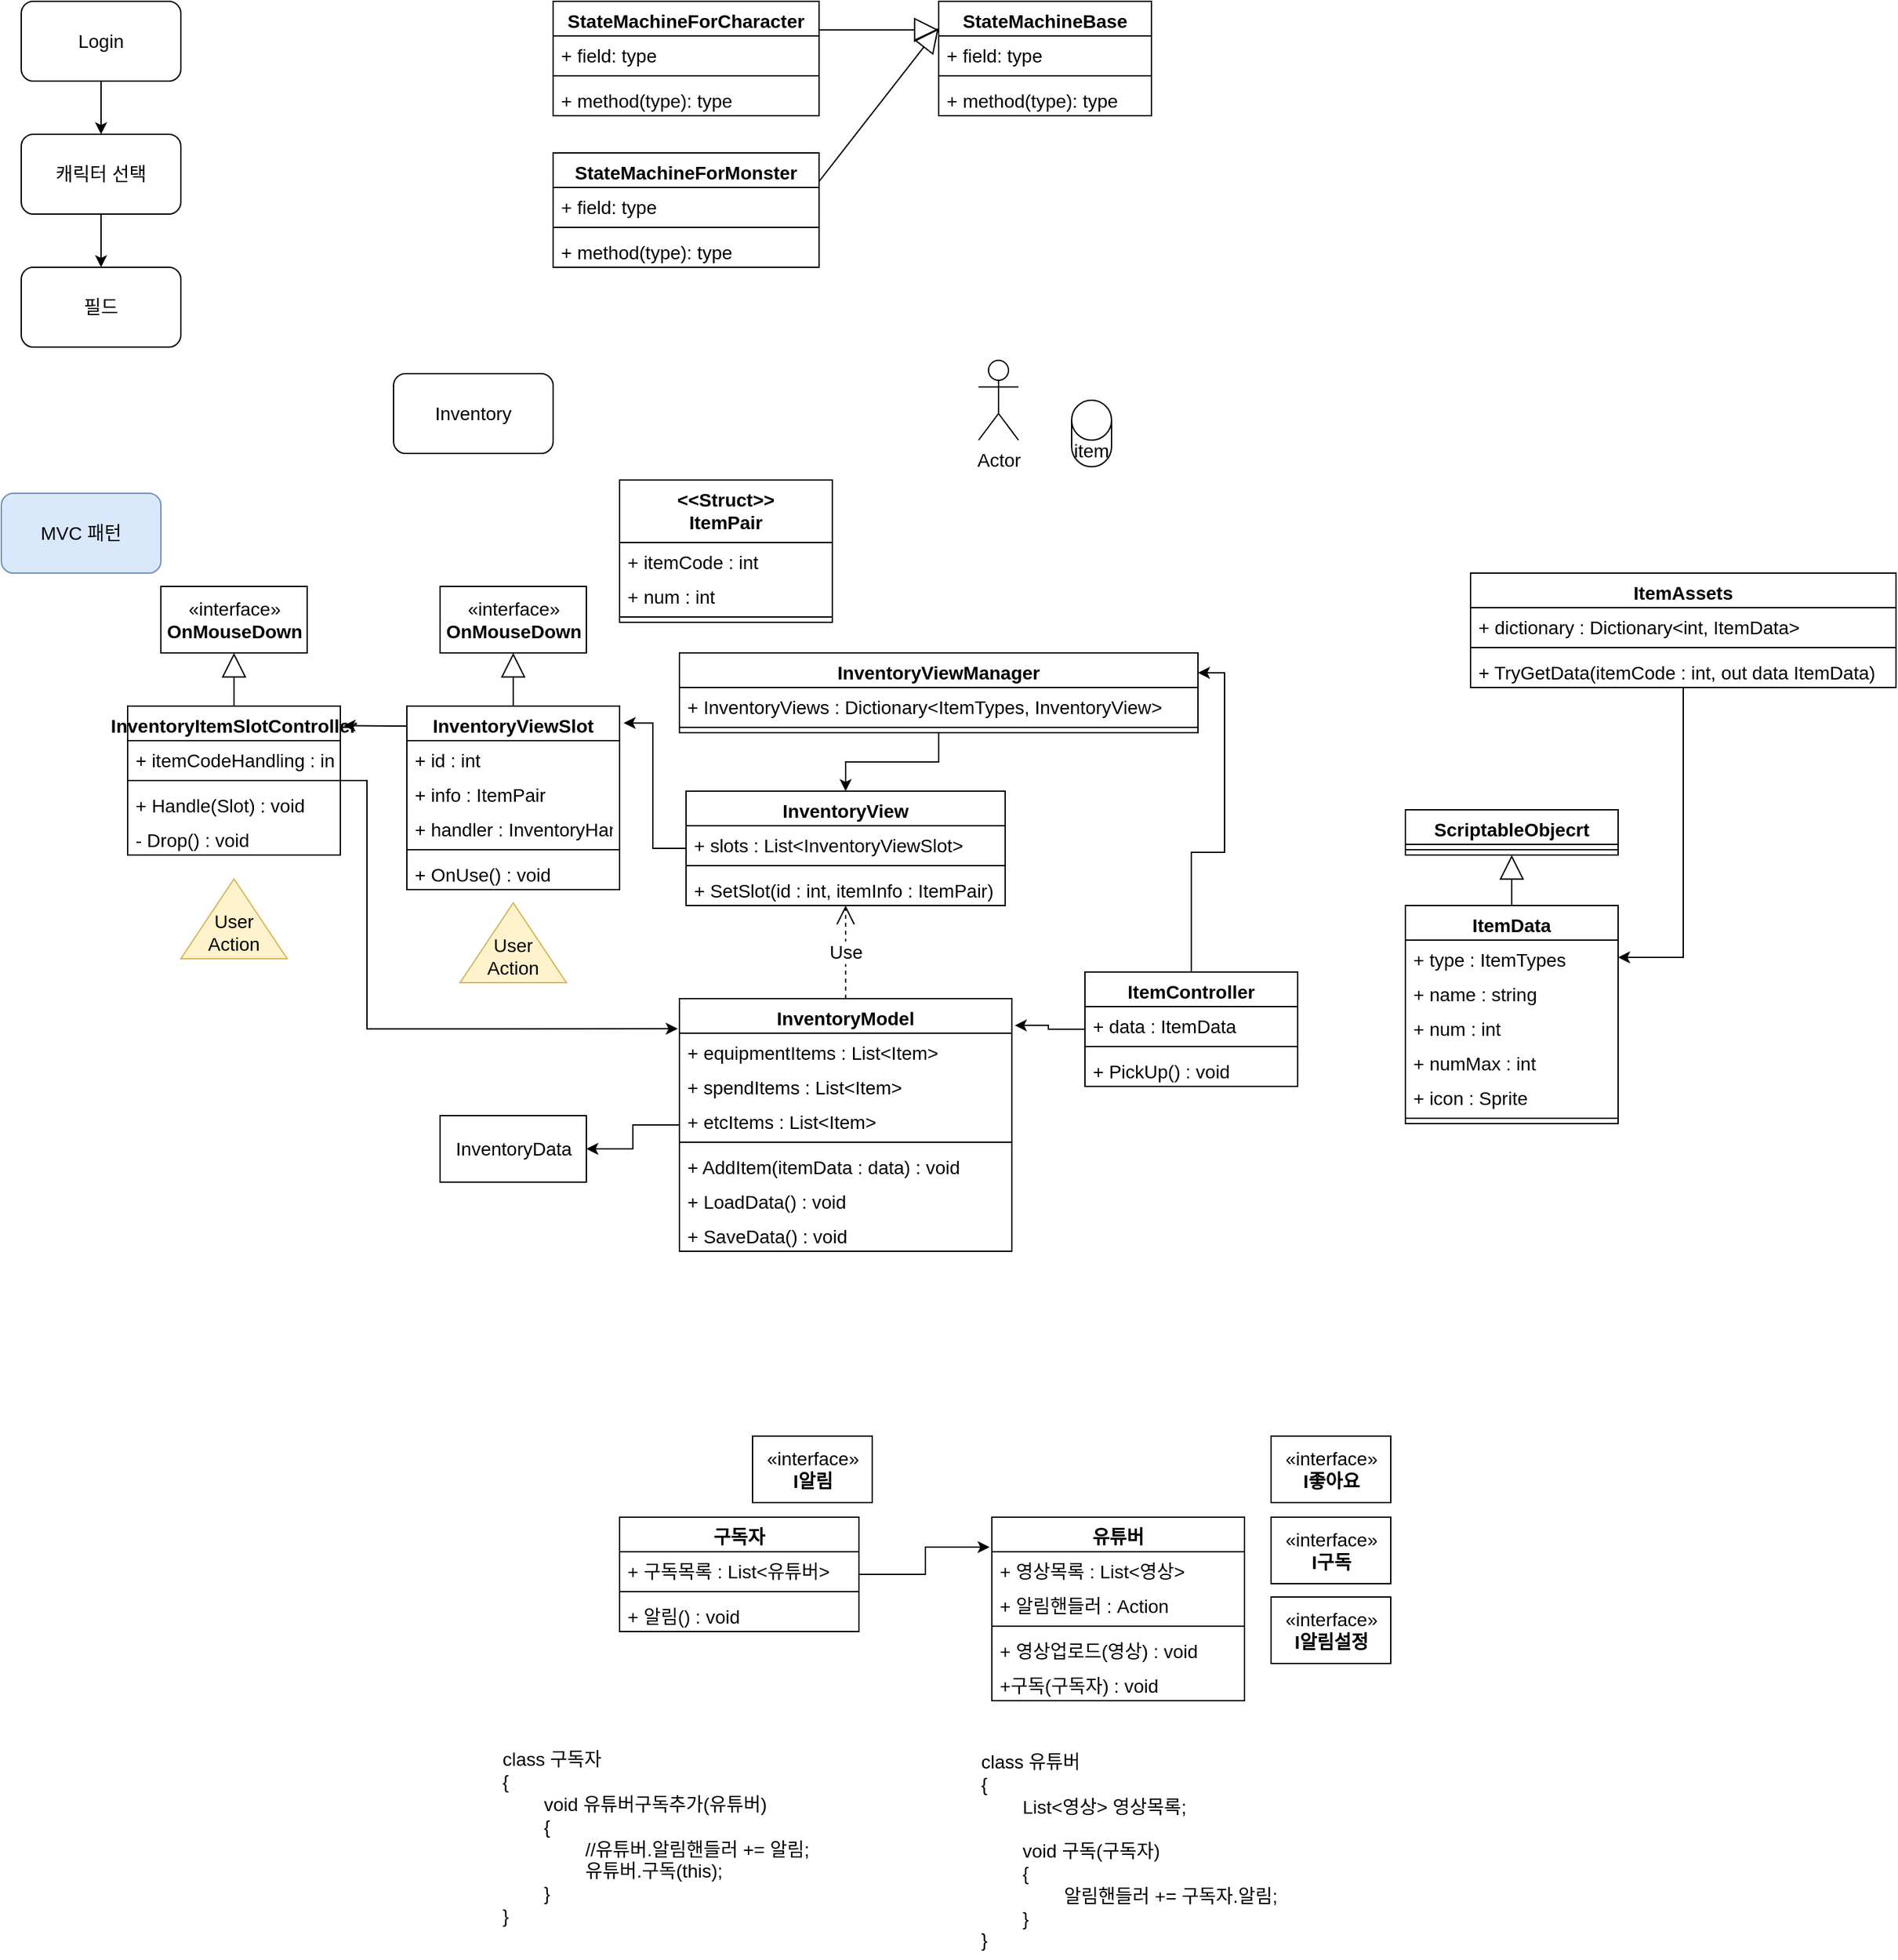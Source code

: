 <mxfile version="20.5.3" type="device"><diagram id="C5RBs43oDa-KdzZeNtuy" name="Page-1"><mxGraphModel dx="1038" dy="579" grid="1" gridSize="10" guides="1" tooltips="1" connect="1" arrows="1" fold="1" page="1" pageScale="1" pageWidth="827" pageHeight="1169" math="0" shadow="0"><root><mxCell id="WIyWlLk6GJQsqaUBKTNV-0"/><mxCell id="WIyWlLk6GJQsqaUBKTNV-1" parent="WIyWlLk6GJQsqaUBKTNV-0"/><mxCell id="Db7JJZ5rC0_he0zknOGw-0" value="StateMachineBase" style="swimlane;fontStyle=1;align=center;verticalAlign=top;childLayout=stackLayout;horizontal=1;startSize=26;horizontalStack=0;resizeParent=1;resizeParentMax=0;resizeLast=0;collapsible=1;marginBottom=0;fontSize=14;" vertex="1" parent="WIyWlLk6GJQsqaUBKTNV-1"><mxGeometry x="730" y="40" width="160" height="86" as="geometry"/></mxCell><mxCell id="Db7JJZ5rC0_he0zknOGw-1" value="+ field: type" style="text;strokeColor=none;fillColor=none;align=left;verticalAlign=top;spacingLeft=4;spacingRight=4;overflow=hidden;rotatable=0;points=[[0,0.5],[1,0.5]];portConstraint=eastwest;fontSize=14;" vertex="1" parent="Db7JJZ5rC0_he0zknOGw-0"><mxGeometry y="26" width="160" height="26" as="geometry"/></mxCell><mxCell id="Db7JJZ5rC0_he0zknOGw-2" value="" style="line;strokeWidth=1;fillColor=none;align=left;verticalAlign=middle;spacingTop=-1;spacingLeft=3;spacingRight=3;rotatable=0;labelPosition=right;points=[];portConstraint=eastwest;strokeColor=inherit;" vertex="1" parent="Db7JJZ5rC0_he0zknOGw-0"><mxGeometry y="52" width="160" height="8" as="geometry"/></mxCell><mxCell id="Db7JJZ5rC0_he0zknOGw-3" value="+ method(type): type" style="text;strokeColor=none;fillColor=none;align=left;verticalAlign=top;spacingLeft=4;spacingRight=4;overflow=hidden;rotatable=0;points=[[0,0.5],[1,0.5]];portConstraint=eastwest;fontSize=14;" vertex="1" parent="Db7JJZ5rC0_he0zknOGw-0"><mxGeometry y="60" width="160" height="26" as="geometry"/></mxCell><mxCell id="Db7JJZ5rC0_he0zknOGw-6" style="edgeStyle=orthogonalEdgeStyle;rounded=0;orthogonalLoop=1;jettySize=auto;html=1;fontSize=14;" edge="1" parent="WIyWlLk6GJQsqaUBKTNV-1" source="Db7JJZ5rC0_he0zknOGw-4" target="Db7JJZ5rC0_he0zknOGw-5"><mxGeometry relative="1" as="geometry"/></mxCell><mxCell id="Db7JJZ5rC0_he0zknOGw-4" value="Login" style="rounded=1;whiteSpace=wrap;html=1;fontSize=14;" vertex="1" parent="WIyWlLk6GJQsqaUBKTNV-1"><mxGeometry x="40" y="40" width="120" height="60" as="geometry"/></mxCell><mxCell id="Db7JJZ5rC0_he0zknOGw-8" style="edgeStyle=orthogonalEdgeStyle;rounded=0;orthogonalLoop=1;jettySize=auto;html=1;fontSize=14;" edge="1" parent="WIyWlLk6GJQsqaUBKTNV-1" source="Db7JJZ5rC0_he0zknOGw-5" target="Db7JJZ5rC0_he0zknOGw-7"><mxGeometry relative="1" as="geometry"/></mxCell><mxCell id="Db7JJZ5rC0_he0zknOGw-5" value="캐릭터 선택" style="rounded=1;whiteSpace=wrap;html=1;fontSize=14;" vertex="1" parent="WIyWlLk6GJQsqaUBKTNV-1"><mxGeometry x="40" y="140" width="120" height="60" as="geometry"/></mxCell><mxCell id="Db7JJZ5rC0_he0zknOGw-7" value="필드" style="rounded=1;whiteSpace=wrap;html=1;fontSize=14;" vertex="1" parent="WIyWlLk6GJQsqaUBKTNV-1"><mxGeometry x="40" y="240" width="120" height="60" as="geometry"/></mxCell><mxCell id="Db7JJZ5rC0_he0zknOGw-11" value="StateMachineForCharacter" style="swimlane;fontStyle=1;align=center;verticalAlign=top;childLayout=stackLayout;horizontal=1;startSize=26;horizontalStack=0;resizeParent=1;resizeParentMax=0;resizeLast=0;collapsible=1;marginBottom=0;fontSize=14;" vertex="1" parent="WIyWlLk6GJQsqaUBKTNV-1"><mxGeometry x="440" y="40" width="200" height="86" as="geometry"/></mxCell><mxCell id="Db7JJZ5rC0_he0zknOGw-12" value="+ field: type" style="text;strokeColor=none;fillColor=none;align=left;verticalAlign=top;spacingLeft=4;spacingRight=4;overflow=hidden;rotatable=0;points=[[0,0.5],[1,0.5]];portConstraint=eastwest;fontSize=14;" vertex="1" parent="Db7JJZ5rC0_he0zknOGw-11"><mxGeometry y="26" width="200" height="26" as="geometry"/></mxCell><mxCell id="Db7JJZ5rC0_he0zknOGw-13" value="" style="line;strokeWidth=1;fillColor=none;align=left;verticalAlign=middle;spacingTop=-1;spacingLeft=3;spacingRight=3;rotatable=0;labelPosition=right;points=[];portConstraint=eastwest;strokeColor=inherit;" vertex="1" parent="Db7JJZ5rC0_he0zknOGw-11"><mxGeometry y="52" width="200" height="8" as="geometry"/></mxCell><mxCell id="Db7JJZ5rC0_he0zknOGw-14" value="+ method(type): type" style="text;strokeColor=none;fillColor=none;align=left;verticalAlign=top;spacingLeft=4;spacingRight=4;overflow=hidden;rotatable=0;points=[[0,0.5],[1,0.5]];portConstraint=eastwest;fontSize=14;" vertex="1" parent="Db7JJZ5rC0_he0zknOGw-11"><mxGeometry y="60" width="200" height="26" as="geometry"/></mxCell><mxCell id="Db7JJZ5rC0_he0zknOGw-15" value="StateMachineForMonster" style="swimlane;fontStyle=1;align=center;verticalAlign=top;childLayout=stackLayout;horizontal=1;startSize=26;horizontalStack=0;resizeParent=1;resizeParentMax=0;resizeLast=0;collapsible=1;marginBottom=0;fontSize=14;" vertex="1" parent="WIyWlLk6GJQsqaUBKTNV-1"><mxGeometry x="440" y="154" width="200" height="86" as="geometry"/></mxCell><mxCell id="Db7JJZ5rC0_he0zknOGw-16" value="+ field: type" style="text;strokeColor=none;fillColor=none;align=left;verticalAlign=top;spacingLeft=4;spacingRight=4;overflow=hidden;rotatable=0;points=[[0,0.5],[1,0.5]];portConstraint=eastwest;fontSize=14;" vertex="1" parent="Db7JJZ5rC0_he0zknOGw-15"><mxGeometry y="26" width="200" height="26" as="geometry"/></mxCell><mxCell id="Db7JJZ5rC0_he0zknOGw-17" value="" style="line;strokeWidth=1;fillColor=none;align=left;verticalAlign=middle;spacingTop=-1;spacingLeft=3;spacingRight=3;rotatable=0;labelPosition=right;points=[];portConstraint=eastwest;strokeColor=inherit;" vertex="1" parent="Db7JJZ5rC0_he0zknOGw-15"><mxGeometry y="52" width="200" height="8" as="geometry"/></mxCell><mxCell id="Db7JJZ5rC0_he0zknOGw-18" value="+ method(type): type" style="text;strokeColor=none;fillColor=none;align=left;verticalAlign=top;spacingLeft=4;spacingRight=4;overflow=hidden;rotatable=0;points=[[0,0.5],[1,0.5]];portConstraint=eastwest;fontSize=14;" vertex="1" parent="Db7JJZ5rC0_he0zknOGw-15"><mxGeometry y="60" width="200" height="26" as="geometry"/></mxCell><mxCell id="Db7JJZ5rC0_he0zknOGw-19" value="" style="endArrow=block;endSize=16;endFill=0;html=1;rounded=0;fontSize=14;entryX=0;entryY=0.25;entryDx=0;entryDy=0;exitX=1;exitY=0.25;exitDx=0;exitDy=0;" edge="1" parent="WIyWlLk6GJQsqaUBKTNV-1" source="Db7JJZ5rC0_he0zknOGw-11" target="Db7JJZ5rC0_he0zknOGw-0"><mxGeometry width="160" relative="1" as="geometry"><mxPoint x="510" y="190" as="sourcePoint"/><mxPoint x="670" y="190" as="targetPoint"/></mxGeometry></mxCell><mxCell id="Db7JJZ5rC0_he0zknOGw-20" value="" style="endArrow=block;endSize=16;endFill=0;html=1;rounded=0;fontSize=14;exitX=1;exitY=0.25;exitDx=0;exitDy=0;" edge="1" parent="WIyWlLk6GJQsqaUBKTNV-1" source="Db7JJZ5rC0_he0zknOGw-15"><mxGeometry width="160" relative="1" as="geometry"><mxPoint x="650" y="71.5" as="sourcePoint"/><mxPoint x="730" y="60" as="targetPoint"/></mxGeometry></mxCell><mxCell id="Db7JJZ5rC0_he0zknOGw-51" style="edgeStyle=orthogonalEdgeStyle;rounded=0;orthogonalLoop=1;jettySize=auto;html=1;entryX=1.009;entryY=0.106;entryDx=0;entryDy=0;entryPerimeter=0;fontSize=14;" edge="1" parent="WIyWlLk6GJQsqaUBKTNV-1" source="Db7JJZ5rC0_he0zknOGw-21" target="Db7JJZ5rC0_he0zknOGw-26"><mxGeometry relative="1" as="geometry"/></mxCell><mxCell id="Db7JJZ5rC0_he0zknOGw-121" style="edgeStyle=orthogonalEdgeStyle;rounded=0;orthogonalLoop=1;jettySize=auto;html=1;entryX=1;entryY=0.25;entryDx=0;entryDy=0;fontSize=14;" edge="1" parent="WIyWlLk6GJQsqaUBKTNV-1" source="Db7JJZ5rC0_he0zknOGw-21" target="Db7JJZ5rC0_he0zknOGw-117"><mxGeometry relative="1" as="geometry"/></mxCell><mxCell id="Db7JJZ5rC0_he0zknOGw-21" value="ItemController" style="swimlane;fontStyle=1;align=center;verticalAlign=top;childLayout=stackLayout;horizontal=1;startSize=26;horizontalStack=0;resizeParent=1;resizeParentMax=0;resizeLast=0;collapsible=1;marginBottom=0;fontSize=14;" vertex="1" parent="WIyWlLk6GJQsqaUBKTNV-1"><mxGeometry x="840" y="770" width="160" height="86" as="geometry"/></mxCell><mxCell id="Db7JJZ5rC0_he0zknOGw-101" value="+ data : ItemData" style="text;strokeColor=none;fillColor=none;align=left;verticalAlign=top;spacingLeft=4;spacingRight=4;overflow=hidden;rotatable=0;points=[[0,0.5],[1,0.5]];portConstraint=eastwest;fontSize=14;" vertex="1" parent="Db7JJZ5rC0_he0zknOGw-21"><mxGeometry y="26" width="160" height="26" as="geometry"/></mxCell><mxCell id="Db7JJZ5rC0_he0zknOGw-23" value="" style="line;strokeWidth=1;fillColor=none;align=left;verticalAlign=middle;spacingTop=-1;spacingLeft=3;spacingRight=3;rotatable=0;labelPosition=right;points=[];portConstraint=eastwest;strokeColor=inherit;" vertex="1" parent="Db7JJZ5rC0_he0zknOGw-21"><mxGeometry y="52" width="160" height="8" as="geometry"/></mxCell><mxCell id="Db7JJZ5rC0_he0zknOGw-24" value="+ PickUp() : void" style="text;strokeColor=none;fillColor=none;align=left;verticalAlign=top;spacingLeft=4;spacingRight=4;overflow=hidden;rotatable=0;points=[[0,0.5],[1,0.5]];portConstraint=eastwest;fontSize=14;" vertex="1" parent="Db7JJZ5rC0_he0zknOGw-21"><mxGeometry y="60" width="160" height="26" as="geometry"/></mxCell><mxCell id="Db7JJZ5rC0_he0zknOGw-25" value="Inventory" style="rounded=1;whiteSpace=wrap;html=1;fontSize=14;" vertex="1" parent="WIyWlLk6GJQsqaUBKTNV-1"><mxGeometry x="320" y="320" width="120" height="60" as="geometry"/></mxCell><mxCell id="Db7JJZ5rC0_he0zknOGw-68" style="edgeStyle=orthogonalEdgeStyle;rounded=0;orthogonalLoop=1;jettySize=auto;html=1;entryX=1;entryY=0.5;entryDx=0;entryDy=0;fontSize=14;" edge="1" parent="WIyWlLk6GJQsqaUBKTNV-1" source="Db7JJZ5rC0_he0zknOGw-26" target="Db7JJZ5rC0_he0zknOGw-65"><mxGeometry relative="1" as="geometry"/></mxCell><mxCell id="Db7JJZ5rC0_he0zknOGw-26" value="InventoryModel" style="swimlane;fontStyle=1;align=center;verticalAlign=top;childLayout=stackLayout;horizontal=1;startSize=26;horizontalStack=0;resizeParent=1;resizeParentMax=0;resizeLast=0;collapsible=1;marginBottom=0;fontSize=14;" vertex="1" parent="WIyWlLk6GJQsqaUBKTNV-1"><mxGeometry x="535" y="790" width="250" height="190" as="geometry"/></mxCell><mxCell id="Db7JJZ5rC0_he0zknOGw-48" value="+ equipmentItems : List&lt;Item&gt;" style="text;strokeColor=none;fillColor=none;align=left;verticalAlign=top;spacingLeft=4;spacingRight=4;overflow=hidden;rotatable=0;points=[[0,0.5],[1,0.5]];portConstraint=eastwest;fontSize=14;" vertex="1" parent="Db7JJZ5rC0_he0zknOGw-26"><mxGeometry y="26" width="250" height="26" as="geometry"/></mxCell><mxCell id="Db7JJZ5rC0_he0zknOGw-49" value="+ spendItems : List&lt;Item&gt;" style="text;strokeColor=none;fillColor=none;align=left;verticalAlign=top;spacingLeft=4;spacingRight=4;overflow=hidden;rotatable=0;points=[[0,0.5],[1,0.5]];portConstraint=eastwest;fontSize=14;" vertex="1" parent="Db7JJZ5rC0_he0zknOGw-26"><mxGeometry y="52" width="250" height="26" as="geometry"/></mxCell><mxCell id="Db7JJZ5rC0_he0zknOGw-50" value="+ etcItems : List&lt;Item&gt;" style="text;strokeColor=none;fillColor=none;align=left;verticalAlign=top;spacingLeft=4;spacingRight=4;overflow=hidden;rotatable=0;points=[[0,0.5],[1,0.5]];portConstraint=eastwest;fontSize=14;" vertex="1" parent="Db7JJZ5rC0_he0zknOGw-26"><mxGeometry y="78" width="250" height="26" as="geometry"/></mxCell><mxCell id="Db7JJZ5rC0_he0zknOGw-28" value="" style="line;strokeWidth=1;fillColor=none;align=left;verticalAlign=middle;spacingTop=-1;spacingLeft=3;spacingRight=3;rotatable=0;labelPosition=right;points=[];portConstraint=eastwest;strokeColor=inherit;" vertex="1" parent="Db7JJZ5rC0_he0zknOGw-26"><mxGeometry y="104" width="250" height="8" as="geometry"/></mxCell><mxCell id="Db7JJZ5rC0_he0zknOGw-29" value="+ AddItem(itemData : data) : void" style="text;strokeColor=none;fillColor=none;align=left;verticalAlign=top;spacingLeft=4;spacingRight=4;overflow=hidden;rotatable=0;points=[[0,0.5],[1,0.5]];portConstraint=eastwest;fontSize=14;" vertex="1" parent="Db7JJZ5rC0_he0zknOGw-26"><mxGeometry y="112" width="250" height="26" as="geometry"/></mxCell><mxCell id="Db7JJZ5rC0_he0zknOGw-66" value="+ LoadData() : void" style="text;strokeColor=none;fillColor=none;align=left;verticalAlign=top;spacingLeft=4;spacingRight=4;overflow=hidden;rotatable=0;points=[[0,0.5],[1,0.5]];portConstraint=eastwest;fontSize=14;" vertex="1" parent="Db7JJZ5rC0_he0zknOGw-26"><mxGeometry y="138" width="250" height="26" as="geometry"/></mxCell><mxCell id="Db7JJZ5rC0_he0zknOGw-67" value="+ SaveData() : void" style="text;strokeColor=none;fillColor=none;align=left;verticalAlign=top;spacingLeft=4;spacingRight=4;overflow=hidden;rotatable=0;points=[[0,0.5],[1,0.5]];portConstraint=eastwest;fontSize=14;" vertex="1" parent="Db7JJZ5rC0_he0zknOGw-26"><mxGeometry y="164" width="250" height="26" as="geometry"/></mxCell><mxCell id="Db7JJZ5rC0_he0zknOGw-39" value="Actor" style="shape=umlActor;verticalLabelPosition=bottom;verticalAlign=top;html=1;outlineConnect=0;fontSize=14;" vertex="1" parent="WIyWlLk6GJQsqaUBKTNV-1"><mxGeometry x="760" y="310" width="30" height="60" as="geometry"/></mxCell><mxCell id="Db7JJZ5rC0_he0zknOGw-40" value="item" style="shape=cylinder3;whiteSpace=wrap;html=1;boundedLbl=1;backgroundOutline=1;size=15;fontSize=14;" vertex="1" parent="WIyWlLk6GJQsqaUBKTNV-1"><mxGeometry x="830" y="340" width="30" height="50" as="geometry"/></mxCell><mxCell id="Db7JJZ5rC0_he0zknOGw-115" style="edgeStyle=orthogonalEdgeStyle;rounded=0;orthogonalLoop=1;jettySize=auto;html=1;entryX=1.019;entryY=0.092;entryDx=0;entryDy=0;entryPerimeter=0;fontSize=14;" edge="1" parent="WIyWlLk6GJQsqaUBKTNV-1" source="Db7JJZ5rC0_he0zknOGw-41" target="Db7JJZ5rC0_he0zknOGw-55"><mxGeometry relative="1" as="geometry"/></mxCell><mxCell id="Db7JJZ5rC0_he0zknOGw-41" value="InventoryView" style="swimlane;fontStyle=1;align=center;verticalAlign=top;childLayout=stackLayout;horizontal=1;startSize=26;horizontalStack=0;resizeParent=1;resizeParentMax=0;resizeLast=0;collapsible=1;marginBottom=0;fontSize=14;" vertex="1" parent="WIyWlLk6GJQsqaUBKTNV-1"><mxGeometry x="540" y="634" width="240" height="86" as="geometry"/></mxCell><mxCell id="Db7JJZ5rC0_he0zknOGw-42" value="+ slots : List&lt;InventoryViewSlot&gt;" style="text;strokeColor=none;fillColor=none;align=left;verticalAlign=top;spacingLeft=4;spacingRight=4;overflow=hidden;rotatable=0;points=[[0,0.5],[1,0.5]];portConstraint=eastwest;fontSize=14;" vertex="1" parent="Db7JJZ5rC0_he0zknOGw-41"><mxGeometry y="26" width="240" height="26" as="geometry"/></mxCell><mxCell id="Db7JJZ5rC0_he0zknOGw-43" value="" style="line;strokeWidth=1;fillColor=none;align=left;verticalAlign=middle;spacingTop=-1;spacingLeft=3;spacingRight=3;rotatable=0;labelPosition=right;points=[];portConstraint=eastwest;strokeColor=inherit;" vertex="1" parent="Db7JJZ5rC0_he0zknOGw-41"><mxGeometry y="52" width="240" height="8" as="geometry"/></mxCell><mxCell id="Db7JJZ5rC0_he0zknOGw-44" value="+ SetSlot(id : int, itemInfo : ItemPair) : void" style="text;strokeColor=none;fillColor=none;align=left;verticalAlign=top;spacingLeft=4;spacingRight=4;overflow=hidden;rotatable=0;points=[[0,0.5],[1,0.5]];portConstraint=eastwest;fontSize=14;" vertex="1" parent="Db7JJZ5rC0_he0zknOGw-41"><mxGeometry y="60" width="240" height="26" as="geometry"/></mxCell><mxCell id="Db7JJZ5rC0_he0zknOGw-54" value="Use" style="endArrow=open;endSize=12;dashed=1;html=1;rounded=0;fontSize=14;exitX=0.5;exitY=0;exitDx=0;exitDy=0;" edge="1" parent="WIyWlLk6GJQsqaUBKTNV-1" source="Db7JJZ5rC0_he0zknOGw-26" target="Db7JJZ5rC0_he0zknOGw-44"><mxGeometry width="160" relative="1" as="geometry"><mxPoint x="730" y="730" as="sourcePoint"/><mxPoint x="890" y="730" as="targetPoint"/></mxGeometry></mxCell><mxCell id="Db7JJZ5rC0_he0zknOGw-82" style="edgeStyle=orthogonalEdgeStyle;rounded=0;orthogonalLoop=1;jettySize=auto;html=1;entryX=1.015;entryY=0.131;entryDx=0;entryDy=0;entryPerimeter=0;fontSize=14;" edge="1" parent="WIyWlLk6GJQsqaUBKTNV-1" source="Db7JJZ5rC0_he0zknOGw-55" target="Db7JJZ5rC0_he0zknOGw-73"><mxGeometry relative="1" as="geometry"><Array as="points"><mxPoint x="320" y="585"/><mxPoint x="320" y="585"/></Array></mxGeometry></mxCell><mxCell id="Db7JJZ5rC0_he0zknOGw-55" value="InventoryViewSlot" style="swimlane;fontStyle=1;align=center;verticalAlign=top;childLayout=stackLayout;horizontal=1;startSize=26;horizontalStack=0;resizeParent=1;resizeParentMax=0;resizeLast=0;collapsible=1;marginBottom=0;fontSize=14;" vertex="1" parent="WIyWlLk6GJQsqaUBKTNV-1"><mxGeometry x="330" y="570" width="160" height="138" as="geometry"/></mxCell><mxCell id="Db7JJZ5rC0_he0zknOGw-56" value="+ id : int" style="text;strokeColor=none;fillColor=none;align=left;verticalAlign=top;spacingLeft=4;spacingRight=4;overflow=hidden;rotatable=0;points=[[0,0.5],[1,0.5]];portConstraint=eastwest;fontSize=14;" vertex="1" parent="Db7JJZ5rC0_he0zknOGw-55"><mxGeometry y="26" width="160" height="26" as="geometry"/></mxCell><mxCell id="Db7JJZ5rC0_he0zknOGw-58" value="+ info : ItemPair" style="text;strokeColor=none;fillColor=none;align=left;verticalAlign=top;spacingLeft=4;spacingRight=4;overflow=hidden;rotatable=0;points=[[0,0.5],[1,0.5]];portConstraint=eastwest;fontSize=14;" vertex="1" parent="Db7JJZ5rC0_he0zknOGw-55"><mxGeometry y="52" width="160" height="26" as="geometry"/></mxCell><mxCell id="Db7JJZ5rC0_he0zknOGw-83" value="+ handler : InventoryHandler" style="text;strokeColor=none;fillColor=none;align=left;verticalAlign=top;spacingLeft=4;spacingRight=4;overflow=hidden;rotatable=0;points=[[0,0.5],[1,0.5]];portConstraint=eastwest;fontSize=14;" vertex="1" parent="Db7JJZ5rC0_he0zknOGw-55"><mxGeometry y="78" width="160" height="26" as="geometry"/></mxCell><mxCell id="Db7JJZ5rC0_he0zknOGw-57" value="" style="line;strokeWidth=1;fillColor=none;align=left;verticalAlign=middle;spacingTop=-1;spacingLeft=3;spacingRight=3;rotatable=0;labelPosition=right;points=[];portConstraint=eastwest;strokeColor=inherit;" vertex="1" parent="Db7JJZ5rC0_he0zknOGw-55"><mxGeometry y="104" width="160" height="8" as="geometry"/></mxCell><mxCell id="Db7JJZ5rC0_he0zknOGw-69" value="+ OnUse() : void" style="text;strokeColor=none;fillColor=none;align=left;verticalAlign=top;spacingLeft=4;spacingRight=4;overflow=hidden;rotatable=0;points=[[0,0.5],[1,0.5]];portConstraint=eastwest;fontSize=14;" vertex="1" parent="Db7JJZ5rC0_he0zknOGw-55"><mxGeometry y="112" width="160" height="26" as="geometry"/></mxCell><mxCell id="Db7JJZ5rC0_he0zknOGw-65" value="InventoryData" style="html=1;fontSize=14;" vertex="1" parent="WIyWlLk6GJQsqaUBKTNV-1"><mxGeometry x="355" y="878" width="110" height="50" as="geometry"/></mxCell><mxCell id="Db7JJZ5rC0_he0zknOGw-70" value="«interface»&lt;br&gt;&lt;b&gt;OnMouseDown&lt;/b&gt;" style="html=1;fontSize=14;" vertex="1" parent="WIyWlLk6GJQsqaUBKTNV-1"><mxGeometry x="355" y="480" width="110" height="50" as="geometry"/></mxCell><mxCell id="Db7JJZ5rC0_he0zknOGw-72" value="" style="endArrow=block;endSize=16;endFill=0;html=1;rounded=0;fontSize=14;entryX=0.5;entryY=1;entryDx=0;entryDy=0;exitX=0.5;exitY=0;exitDx=0;exitDy=0;" edge="1" parent="WIyWlLk6GJQsqaUBKTNV-1" source="Db7JJZ5rC0_he0zknOGw-55" target="Db7JJZ5rC0_he0zknOGw-70"><mxGeometry width="160" relative="1" as="geometry"><mxPoint x="540" y="660" as="sourcePoint"/><mxPoint x="700" y="660" as="targetPoint"/></mxGeometry></mxCell><mxCell id="Db7JJZ5rC0_he0zknOGw-148" style="edgeStyle=orthogonalEdgeStyle;rounded=0;orthogonalLoop=1;jettySize=auto;html=1;entryX=-0.005;entryY=-0.128;entryDx=0;entryDy=0;entryPerimeter=0;fontSize=14;" edge="1" parent="WIyWlLk6GJQsqaUBKTNV-1" source="Db7JJZ5rC0_he0zknOGw-73" target="Db7JJZ5rC0_he0zknOGw-48"><mxGeometry relative="1" as="geometry"><Array as="points"><mxPoint x="300" y="626"/><mxPoint x="300" y="813"/></Array></mxGeometry></mxCell><mxCell id="Db7JJZ5rC0_he0zknOGw-73" value="InventoryItemSlotController" style="swimlane;fontStyle=1;align=center;verticalAlign=top;childLayout=stackLayout;horizontal=1;startSize=26;horizontalStack=0;resizeParent=1;resizeParentMax=0;resizeLast=0;collapsible=1;marginBottom=0;fontSize=14;" vertex="1" parent="WIyWlLk6GJQsqaUBKTNV-1"><mxGeometry x="120" y="570" width="160" height="112" as="geometry"/></mxCell><mxCell id="Db7JJZ5rC0_he0zknOGw-74" value="+ itemCodeHandling : int" style="text;strokeColor=none;fillColor=none;align=left;verticalAlign=top;spacingLeft=4;spacingRight=4;overflow=hidden;rotatable=0;points=[[0,0.5],[1,0.5]];portConstraint=eastwest;fontSize=14;" vertex="1" parent="Db7JJZ5rC0_he0zknOGw-73"><mxGeometry y="26" width="160" height="26" as="geometry"/></mxCell><mxCell id="Db7JJZ5rC0_he0zknOGw-76" value="" style="line;strokeWidth=1;fillColor=none;align=left;verticalAlign=middle;spacingTop=-1;spacingLeft=3;spacingRight=3;rotatable=0;labelPosition=right;points=[];portConstraint=eastwest;strokeColor=inherit;" vertex="1" parent="Db7JJZ5rC0_he0zknOGw-73"><mxGeometry y="52" width="160" height="8" as="geometry"/></mxCell><mxCell id="Db7JJZ5rC0_he0zknOGw-77" value="+ Handle(Slot) : void" style="text;strokeColor=none;fillColor=none;align=left;verticalAlign=top;spacingLeft=4;spacingRight=4;overflow=hidden;rotatable=0;points=[[0,0.5],[1,0.5]];portConstraint=eastwest;fontSize=14;" vertex="1" parent="Db7JJZ5rC0_he0zknOGw-73"><mxGeometry y="60" width="160" height="26" as="geometry"/></mxCell><mxCell id="Db7JJZ5rC0_he0zknOGw-80" value="- Drop() : void" style="text;strokeColor=none;fillColor=none;align=left;verticalAlign=top;spacingLeft=4;spacingRight=4;overflow=hidden;rotatable=0;points=[[0,0.5],[1,0.5]];portConstraint=eastwest;fontSize=14;" vertex="1" parent="Db7JJZ5rC0_he0zknOGw-73"><mxGeometry y="86" width="160" height="26" as="geometry"/></mxCell><mxCell id="Db7JJZ5rC0_he0zknOGw-78" value="«interface»&lt;br&gt;&lt;b&gt;OnMouseDown&lt;/b&gt;" style="html=1;fontSize=14;" vertex="1" parent="WIyWlLk6GJQsqaUBKTNV-1"><mxGeometry x="145" y="480" width="110" height="50" as="geometry"/></mxCell><mxCell id="Db7JJZ5rC0_he0zknOGw-79" value="" style="endArrow=block;endSize=16;endFill=0;html=1;rounded=0;fontSize=14;entryX=0.5;entryY=1;entryDx=0;entryDy=0;exitX=0.5;exitY=0;exitDx=0;exitDy=0;" edge="1" parent="WIyWlLk6GJQsqaUBKTNV-1" source="Db7JJZ5rC0_he0zknOGw-73" target="Db7JJZ5rC0_he0zknOGw-78"><mxGeometry width="160" relative="1" as="geometry"><mxPoint x="420" y="580" as="sourcePoint"/><mxPoint x="420" y="540" as="targetPoint"/></mxGeometry></mxCell><mxCell id="Db7JJZ5rC0_he0zknOGw-84" value="" style="triangle;whiteSpace=wrap;html=1;fontSize=14;rotation=-90;fillColor=#fff2cc;strokeColor=#d6b656;" vertex="1" parent="WIyWlLk6GJQsqaUBKTNV-1"><mxGeometry x="170" y="690" width="60" height="80" as="geometry"/></mxCell><mxCell id="Db7JJZ5rC0_he0zknOGw-85" value="User&lt;br&gt;Action" style="text;html=1;strokeColor=none;fillColor=none;align=center;verticalAlign=middle;whiteSpace=wrap;rounded=0;fontSize=14;" vertex="1" parent="WIyWlLk6GJQsqaUBKTNV-1"><mxGeometry x="160" y="720" width="80" height="40" as="geometry"/></mxCell><mxCell id="Db7JJZ5rC0_he0zknOGw-86" value="" style="triangle;whiteSpace=wrap;html=1;fontSize=14;rotation=-90;fillColor=#fff2cc;strokeColor=#d6b656;" vertex="1" parent="WIyWlLk6GJQsqaUBKTNV-1"><mxGeometry x="380" y="708" width="60" height="80" as="geometry"/></mxCell><mxCell id="Db7JJZ5rC0_he0zknOGw-87" value="User&lt;br&gt;Action" style="text;html=1;strokeColor=none;fillColor=none;align=center;verticalAlign=middle;whiteSpace=wrap;rounded=0;fontSize=14;" vertex="1" parent="WIyWlLk6GJQsqaUBKTNV-1"><mxGeometry x="370" y="738" width="80" height="40" as="geometry"/></mxCell><mxCell id="Db7JJZ5rC0_he0zknOGw-88" value="ItemData" style="swimlane;fontStyle=1;align=center;verticalAlign=top;childLayout=stackLayout;horizontal=1;startSize=26;horizontalStack=0;resizeParent=1;resizeParentMax=0;resizeLast=0;collapsible=1;marginBottom=0;fontSize=14;" vertex="1" parent="WIyWlLk6GJQsqaUBKTNV-1"><mxGeometry x="1081" y="720" width="160" height="164" as="geometry"/></mxCell><mxCell id="Db7JJZ5rC0_he0zknOGw-89" value="+ type : ItemTypes" style="text;strokeColor=none;fillColor=none;align=left;verticalAlign=top;spacingLeft=4;spacingRight=4;overflow=hidden;rotatable=0;points=[[0,0.5],[1,0.5]];portConstraint=eastwest;fontSize=14;" vertex="1" parent="Db7JJZ5rC0_he0zknOGw-88"><mxGeometry y="26" width="160" height="26" as="geometry"/></mxCell><mxCell id="Db7JJZ5rC0_he0zknOGw-90" value="+ name : string" style="text;strokeColor=none;fillColor=none;align=left;verticalAlign=top;spacingLeft=4;spacingRight=4;overflow=hidden;rotatable=0;points=[[0,0.5],[1,0.5]];portConstraint=eastwest;fontSize=14;" vertex="1" parent="Db7JJZ5rC0_he0zknOGw-88"><mxGeometry y="52" width="160" height="26" as="geometry"/></mxCell><mxCell id="Db7JJZ5rC0_he0zknOGw-91" value="+ num : int" style="text;strokeColor=none;fillColor=none;align=left;verticalAlign=top;spacingLeft=4;spacingRight=4;overflow=hidden;rotatable=0;points=[[0,0.5],[1,0.5]];portConstraint=eastwest;fontSize=14;" vertex="1" parent="Db7JJZ5rC0_he0zknOGw-88"><mxGeometry y="78" width="160" height="26" as="geometry"/></mxCell><mxCell id="Db7JJZ5rC0_he0zknOGw-92" value="+ numMax : int" style="text;strokeColor=none;fillColor=none;align=left;verticalAlign=top;spacingLeft=4;spacingRight=4;overflow=hidden;rotatable=0;points=[[0,0.5],[1,0.5]];portConstraint=eastwest;fontSize=14;" vertex="1" parent="Db7JJZ5rC0_he0zknOGw-88"><mxGeometry y="104" width="160" height="26" as="geometry"/></mxCell><mxCell id="Db7JJZ5rC0_he0zknOGw-93" value="+ icon : Sprite" style="text;strokeColor=none;fillColor=none;align=left;verticalAlign=top;spacingLeft=4;spacingRight=4;overflow=hidden;rotatable=0;points=[[0,0.5],[1,0.5]];portConstraint=eastwest;fontSize=14;" vertex="1" parent="Db7JJZ5rC0_he0zknOGw-88"><mxGeometry y="130" width="160" height="26" as="geometry"/></mxCell><mxCell id="Db7JJZ5rC0_he0zknOGw-94" value="" style="line;strokeWidth=1;fillColor=none;align=left;verticalAlign=middle;spacingTop=-1;spacingLeft=3;spacingRight=3;rotatable=0;labelPosition=right;points=[];portConstraint=eastwest;strokeColor=inherit;" vertex="1" parent="Db7JJZ5rC0_he0zknOGw-88"><mxGeometry y="156" width="160" height="8" as="geometry"/></mxCell><mxCell id="Db7JJZ5rC0_he0zknOGw-96" value="ScriptableObjecrt" style="swimlane;fontStyle=1;align=center;verticalAlign=top;childLayout=stackLayout;horizontal=1;startSize=26;horizontalStack=0;resizeParent=1;resizeParentMax=0;resizeLast=0;collapsible=1;marginBottom=0;fontSize=14;" vertex="1" parent="WIyWlLk6GJQsqaUBKTNV-1"><mxGeometry x="1081" y="648" width="160" height="34" as="geometry"/></mxCell><mxCell id="Db7JJZ5rC0_he0zknOGw-98" value="" style="line;strokeWidth=1;fillColor=none;align=left;verticalAlign=middle;spacingTop=-1;spacingLeft=3;spacingRight=3;rotatable=0;labelPosition=right;points=[];portConstraint=eastwest;strokeColor=inherit;fontSize=14;" vertex="1" parent="Db7JJZ5rC0_he0zknOGw-96"><mxGeometry y="26" width="160" height="8" as="geometry"/></mxCell><mxCell id="Db7JJZ5rC0_he0zknOGw-100" value="" style="endArrow=block;endSize=16;endFill=0;html=1;rounded=0;fontSize=14;entryX=0.5;entryY=1;entryDx=0;entryDy=0;exitX=0.5;exitY=0;exitDx=0;exitDy=0;" edge="1" parent="WIyWlLk6GJQsqaUBKTNV-1" source="Db7JJZ5rC0_he0zknOGw-88" target="Db7JJZ5rC0_he0zknOGw-96"><mxGeometry width="160" relative="1" as="geometry"><mxPoint x="880" y="760" as="sourcePoint"/><mxPoint x="1040" y="760" as="targetPoint"/></mxGeometry></mxCell><mxCell id="Db7JJZ5rC0_he0zknOGw-102" value="&lt;&lt;Struct&gt;&gt;&#10;ItemPair" style="swimlane;fontStyle=1;align=center;verticalAlign=top;childLayout=stackLayout;horizontal=1;startSize=47;horizontalStack=0;resizeParent=1;resizeParentMax=0;resizeLast=0;collapsible=1;marginBottom=0;fontSize=14;" vertex="1" parent="WIyWlLk6GJQsqaUBKTNV-1"><mxGeometry x="490" y="400" width="160" height="107" as="geometry"/></mxCell><mxCell id="Db7JJZ5rC0_he0zknOGw-106" value="+ itemCode : int" style="text;strokeColor=none;fillColor=none;align=left;verticalAlign=top;spacingLeft=4;spacingRight=4;overflow=hidden;rotatable=0;points=[[0,0.5],[1,0.5]];portConstraint=eastwest;fontSize=14;" vertex="1" parent="Db7JJZ5rC0_he0zknOGw-102"><mxGeometry y="47" width="160" height="26" as="geometry"/></mxCell><mxCell id="Db7JJZ5rC0_he0zknOGw-109" value="+ num : int" style="text;strokeColor=none;fillColor=none;align=left;verticalAlign=top;spacingLeft=4;spacingRight=4;overflow=hidden;rotatable=0;points=[[0,0.5],[1,0.5]];portConstraint=eastwest;fontSize=14;" vertex="1" parent="Db7JJZ5rC0_he0zknOGw-102"><mxGeometry y="73" width="160" height="26" as="geometry"/></mxCell><mxCell id="Db7JJZ5rC0_he0zknOGw-108" value="" style="line;strokeWidth=1;fillColor=none;align=left;verticalAlign=middle;spacingTop=-1;spacingLeft=3;spacingRight=3;rotatable=0;labelPosition=right;points=[];portConstraint=eastwest;strokeColor=inherit;" vertex="1" parent="Db7JJZ5rC0_he0zknOGw-102"><mxGeometry y="99" width="160" height="8" as="geometry"/></mxCell><mxCell id="Db7JJZ5rC0_he0zknOGw-114" style="edgeStyle=orthogonalEdgeStyle;rounded=0;orthogonalLoop=1;jettySize=auto;html=1;entryX=1;entryY=0.5;entryDx=0;entryDy=0;fontSize=14;" edge="1" parent="WIyWlLk6GJQsqaUBKTNV-1" source="Db7JJZ5rC0_he0zknOGw-110" target="Db7JJZ5rC0_he0zknOGw-89"><mxGeometry relative="1" as="geometry"/></mxCell><mxCell id="Db7JJZ5rC0_he0zknOGw-110" value="ItemAssets" style="swimlane;fontStyle=1;align=center;verticalAlign=top;childLayout=stackLayout;horizontal=1;startSize=26;horizontalStack=0;resizeParent=1;resizeParentMax=0;resizeLast=0;collapsible=1;marginBottom=0;fontSize=14;" vertex="1" parent="WIyWlLk6GJQsqaUBKTNV-1"><mxGeometry x="1130" y="470" width="320" height="86" as="geometry"/></mxCell><mxCell id="Db7JJZ5rC0_he0zknOGw-111" value="+ dictionary : Dictionary&lt;int, ItemData&gt;" style="text;strokeColor=none;fillColor=none;align=left;verticalAlign=top;spacingLeft=4;spacingRight=4;overflow=hidden;rotatable=0;points=[[0,0.5],[1,0.5]];portConstraint=eastwest;fontSize=14;" vertex="1" parent="Db7JJZ5rC0_he0zknOGw-110"><mxGeometry y="26" width="320" height="26" as="geometry"/></mxCell><mxCell id="Db7JJZ5rC0_he0zknOGw-112" value="" style="line;strokeWidth=1;fillColor=none;align=left;verticalAlign=middle;spacingTop=-1;spacingLeft=3;spacingRight=3;rotatable=0;labelPosition=right;points=[];portConstraint=eastwest;strokeColor=inherit;" vertex="1" parent="Db7JJZ5rC0_he0zknOGw-110"><mxGeometry y="52" width="320" height="8" as="geometry"/></mxCell><mxCell id="Db7JJZ5rC0_he0zknOGw-113" value="+ TryGetData(itemCode : int, out data ItemData)" style="text;strokeColor=none;fillColor=none;align=left;verticalAlign=top;spacingLeft=4;spacingRight=4;overflow=hidden;rotatable=0;points=[[0,0.5],[1,0.5]];portConstraint=eastwest;fontSize=14;" vertex="1" parent="Db7JJZ5rC0_he0zknOGw-110"><mxGeometry y="60" width="320" height="26" as="geometry"/></mxCell><mxCell id="Db7JJZ5rC0_he0zknOGw-122" style="edgeStyle=orthogonalEdgeStyle;rounded=0;orthogonalLoop=1;jettySize=auto;html=1;fontSize=14;" edge="1" parent="WIyWlLk6GJQsqaUBKTNV-1" source="Db7JJZ5rC0_he0zknOGw-117" target="Db7JJZ5rC0_he0zknOGw-41"><mxGeometry relative="1" as="geometry"/></mxCell><mxCell id="Db7JJZ5rC0_he0zknOGw-117" value="InventoryViewManager" style="swimlane;fontStyle=1;align=center;verticalAlign=top;childLayout=stackLayout;horizontal=1;startSize=26;horizontalStack=0;resizeParent=1;resizeParentMax=0;resizeLast=0;collapsible=1;marginBottom=0;fontSize=14;" vertex="1" parent="WIyWlLk6GJQsqaUBKTNV-1"><mxGeometry x="535" y="530" width="390" height="60" as="geometry"/></mxCell><mxCell id="Db7JJZ5rC0_he0zknOGw-118" value="+ InventoryViews : Dictionary&lt;ItemTypes, InventoryView&gt;" style="text;strokeColor=none;fillColor=none;align=left;verticalAlign=top;spacingLeft=4;spacingRight=4;overflow=hidden;rotatable=0;points=[[0,0.5],[1,0.5]];portConstraint=eastwest;fontSize=14;" vertex="1" parent="Db7JJZ5rC0_he0zknOGw-117"><mxGeometry y="26" width="390" height="26" as="geometry"/></mxCell><mxCell id="Db7JJZ5rC0_he0zknOGw-119" value="" style="line;strokeWidth=1;fillColor=none;align=left;verticalAlign=middle;spacingTop=-1;spacingLeft=3;spacingRight=3;rotatable=0;labelPosition=right;points=[];portConstraint=eastwest;strokeColor=inherit;" vertex="1" parent="Db7JJZ5rC0_he0zknOGw-117"><mxGeometry y="52" width="390" height="8" as="geometry"/></mxCell><mxCell id="Db7JJZ5rC0_he0zknOGw-123" value="«interface»&lt;br&gt;&lt;b&gt;I구독&lt;/b&gt;" style="html=1;fontSize=14;" vertex="1" parent="WIyWlLk6GJQsqaUBKTNV-1"><mxGeometry x="980" y="1180" width="90" height="50" as="geometry"/></mxCell><mxCell id="Db7JJZ5rC0_he0zknOGw-142" style="edgeStyle=orthogonalEdgeStyle;rounded=0;orthogonalLoop=1;jettySize=auto;html=1;entryX=-0.009;entryY=0.163;entryDx=0;entryDy=0;entryPerimeter=0;fontSize=14;" edge="1" parent="WIyWlLk6GJQsqaUBKTNV-1" source="Db7JJZ5rC0_he0zknOGw-124" target="Db7JJZ5rC0_he0zknOGw-128"><mxGeometry relative="1" as="geometry"/></mxCell><mxCell id="Db7JJZ5rC0_he0zknOGw-124" value="구독자" style="swimlane;fontStyle=1;align=center;verticalAlign=top;childLayout=stackLayout;horizontal=1;startSize=26;horizontalStack=0;resizeParent=1;resizeParentMax=0;resizeLast=0;collapsible=1;marginBottom=0;fontSize=14;" vertex="1" parent="WIyWlLk6GJQsqaUBKTNV-1"><mxGeometry x="490" y="1180" width="180" height="86" as="geometry"/></mxCell><mxCell id="Db7JJZ5rC0_he0zknOGw-140" value="+ 구독목록 : List&lt;유튜버&gt;" style="text;strokeColor=none;fillColor=none;align=left;verticalAlign=top;spacingLeft=4;spacingRight=4;overflow=hidden;rotatable=0;points=[[0,0.5],[1,0.5]];portConstraint=eastwest;fontSize=14;" vertex="1" parent="Db7JJZ5rC0_he0zknOGw-124"><mxGeometry y="26" width="180" height="26" as="geometry"/></mxCell><mxCell id="Db7JJZ5rC0_he0zknOGw-126" value="" style="line;strokeWidth=1;fillColor=none;align=left;verticalAlign=middle;spacingTop=-1;spacingLeft=3;spacingRight=3;rotatable=0;labelPosition=right;points=[];portConstraint=eastwest;strokeColor=inherit;fontSize=14;" vertex="1" parent="Db7JJZ5rC0_he0zknOGw-124"><mxGeometry y="52" width="180" height="8" as="geometry"/></mxCell><mxCell id="Db7JJZ5rC0_he0zknOGw-127" value="+ 알림() : void" style="text;strokeColor=none;fillColor=none;align=left;verticalAlign=top;spacingLeft=4;spacingRight=4;overflow=hidden;rotatable=0;points=[[0,0.5],[1,0.5]];portConstraint=eastwest;fontSize=14;" vertex="1" parent="Db7JJZ5rC0_he0zknOGw-124"><mxGeometry y="60" width="180" height="26" as="geometry"/></mxCell><mxCell id="Db7JJZ5rC0_he0zknOGw-128" value="유튜버" style="swimlane;fontStyle=1;align=center;verticalAlign=top;childLayout=stackLayout;horizontal=1;startSize=26;horizontalStack=0;resizeParent=1;resizeParentMax=0;resizeLast=0;collapsible=1;marginBottom=0;fontSize=14;" vertex="1" parent="WIyWlLk6GJQsqaUBKTNV-1"><mxGeometry x="770" y="1180" width="190" height="138" as="geometry"/></mxCell><mxCell id="Db7JJZ5rC0_he0zknOGw-129" value="+ 영상목록 : List&lt;영상&gt;" style="text;strokeColor=none;fillColor=none;align=left;verticalAlign=top;spacingLeft=4;spacingRight=4;overflow=hidden;rotatable=0;points=[[0,0.5],[1,0.5]];portConstraint=eastwest;fontSize=14;" vertex="1" parent="Db7JJZ5rC0_he0zknOGw-128"><mxGeometry y="26" width="190" height="26" as="geometry"/></mxCell><mxCell id="Db7JJZ5rC0_he0zknOGw-143" value="+ 알림핸들러 : Action" style="text;strokeColor=none;fillColor=none;align=left;verticalAlign=top;spacingLeft=4;spacingRight=4;overflow=hidden;rotatable=0;points=[[0,0.5],[1,0.5]];portConstraint=eastwest;fontSize=14;" vertex="1" parent="Db7JJZ5rC0_he0zknOGw-128"><mxGeometry y="52" width="190" height="26" as="geometry"/></mxCell><mxCell id="Db7JJZ5rC0_he0zknOGw-130" value="" style="line;strokeWidth=1;fillColor=none;align=left;verticalAlign=middle;spacingTop=-1;spacingLeft=3;spacingRight=3;rotatable=0;labelPosition=right;points=[];portConstraint=eastwest;strokeColor=inherit;fontSize=14;" vertex="1" parent="Db7JJZ5rC0_he0zknOGw-128"><mxGeometry y="78" width="190" height="8" as="geometry"/></mxCell><mxCell id="Db7JJZ5rC0_he0zknOGw-131" value="+ 영상업로드(영상) : void" style="text;strokeColor=none;fillColor=none;align=left;verticalAlign=top;spacingLeft=4;spacingRight=4;overflow=hidden;rotatable=0;points=[[0,0.5],[1,0.5]];portConstraint=eastwest;fontSize=14;" vertex="1" parent="Db7JJZ5rC0_he0zknOGw-128"><mxGeometry y="86" width="190" height="26" as="geometry"/></mxCell><mxCell id="Db7JJZ5rC0_he0zknOGw-144" value="+구독(구독자) : void" style="text;strokeColor=none;fillColor=none;align=left;verticalAlign=top;spacingLeft=4;spacingRight=4;overflow=hidden;rotatable=0;points=[[0,0.5],[1,0.5]];portConstraint=eastwest;fontSize=14;" vertex="1" parent="Db7JJZ5rC0_he0zknOGw-128"><mxGeometry y="112" width="190" height="26" as="geometry"/></mxCell><mxCell id="Db7JJZ5rC0_he0zknOGw-132" value="«interface»&lt;br&gt;&lt;b&gt;I좋아요&lt;/b&gt;" style="html=1;fontSize=14;" vertex="1" parent="WIyWlLk6GJQsqaUBKTNV-1"><mxGeometry x="980" y="1119" width="90" height="50" as="geometry"/></mxCell><mxCell id="Db7JJZ5rC0_he0zknOGw-133" value="«interface»&lt;br&gt;&lt;b&gt;I알림설정&lt;/b&gt;" style="html=1;fontSize=14;" vertex="1" parent="WIyWlLk6GJQsqaUBKTNV-1"><mxGeometry x="980" y="1240" width="90" height="50" as="geometry"/></mxCell><mxCell id="Db7JJZ5rC0_he0zknOGw-134" value="«interface»&lt;br&gt;&lt;b&gt;I알림&lt;/b&gt;" style="html=1;fontSize=14;" vertex="1" parent="WIyWlLk6GJQsqaUBKTNV-1"><mxGeometry x="590" y="1119" width="90" height="50" as="geometry"/></mxCell><mxCell id="Db7JJZ5rC0_he0zknOGw-145" value="class 구독자&lt;br&gt;{&lt;br&gt;&lt;div style=&quot;&quot;&gt;&lt;span style=&quot;white-space: pre;&quot;&gt;&#9;&lt;/span&gt;void 유튜버구독추가(유튜버)&lt;br&gt;&lt;/div&gt;&lt;div style=&quot;&quot;&gt;&lt;span style=&quot;white-space: pre;&quot;&gt;&#9;&lt;/span&gt;{&lt;br&gt;&lt;/div&gt;&lt;div style=&quot;&quot;&gt;&lt;span style=&quot;white-space: pre;&quot;&gt;&#9;&lt;/span&gt;&lt;span style=&quot;white-space: pre;&quot;&gt;&#9;&lt;/span&gt;//유튜버.알림핸들러 += 알림;&lt;br&gt;&lt;/div&gt;&lt;div style=&quot;&quot;&gt;&lt;span style=&quot;white-space: pre;&quot;&gt;&#9;&lt;/span&gt;&lt;span style=&quot;white-space: pre;&quot;&gt;&#9;&lt;/span&gt;유튜버.구독(this);&lt;br&gt;&lt;/div&gt;&lt;div style=&quot;&quot;&gt;&lt;span style=&quot;white-space: pre;&quot;&gt;&#9;&lt;/span&gt;}&lt;br&gt;&lt;/div&gt;}" style="text;html=1;strokeColor=none;fillColor=none;align=left;verticalAlign=middle;whiteSpace=wrap;rounded=0;fontSize=14;" vertex="1" parent="WIyWlLk6GJQsqaUBKTNV-1"><mxGeometry x="400" y="1340" width="290" height="162" as="geometry"/></mxCell><mxCell id="Db7JJZ5rC0_he0zknOGw-146" value="class 유튜버&lt;br&gt;{&lt;br&gt;&lt;div style=&quot;&quot;&gt;&lt;span style=&quot;white-space: pre;&quot;&gt;&lt;span style=&quot;white-space: pre;&quot;&gt;&#9;&lt;/span&gt;List&amp;lt;영상&amp;gt; &lt;/span&gt;영상목록;&lt;/div&gt;&lt;div style=&quot;&quot;&gt;&lt;br&gt;&lt;/div&gt;&lt;div style=&quot;&quot;&gt;&lt;span style=&quot;white-space: pre;&quot;&gt;&#9;&lt;/span&gt;void 구독(구독자)&lt;br&gt;&lt;/div&gt;&lt;div style=&quot;&quot;&gt;&lt;span style=&quot;white-space: pre;&quot;&gt;&#9;&lt;/span&gt;{&lt;br&gt;&lt;/div&gt;&lt;div style=&quot;&quot;&gt;&lt;span style=&quot;white-space: pre;&quot;&gt;&#9;&lt;/span&gt;&lt;span style=&quot;white-space: pre;&quot;&gt;&#9;&lt;/span&gt;알림핸들러 += 구독자.알림;&lt;br&gt;&lt;/div&gt;&lt;div style=&quot;&quot;&gt;&lt;span style=&quot;background-color: initial; white-space: pre;&quot;&gt;&#9;&lt;/span&gt;&lt;span style=&quot;background-color: initial;&quot;&gt;}&lt;/span&gt;&lt;br&gt;&lt;/div&gt;}" style="text;html=1;strokeColor=none;fillColor=none;align=left;verticalAlign=middle;whiteSpace=wrap;rounded=0;fontSize=14;" vertex="1" parent="WIyWlLk6GJQsqaUBKTNV-1"><mxGeometry x="760" y="1350" width="290" height="162" as="geometry"/></mxCell><mxCell id="Db7JJZ5rC0_he0zknOGw-150" value="MVC 패턴" style="rounded=1;whiteSpace=wrap;html=1;fontSize=14;fillColor=#dae8fc;strokeColor=#6c8ebf;" vertex="1" parent="WIyWlLk6GJQsqaUBKTNV-1"><mxGeometry x="25" y="410" width="120" height="60" as="geometry"/></mxCell></root></mxGraphModel></diagram></mxfile>